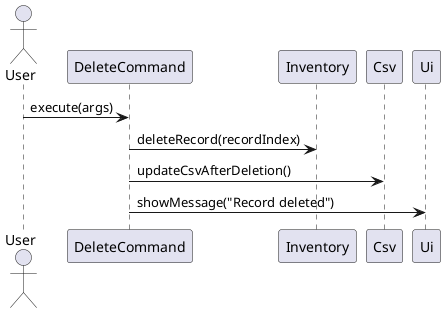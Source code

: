 @startuml
actor User
User -> DeleteCommand : execute(args)
DeleteCommand -> Inventory : deleteRecord(recordIndex)
DeleteCommand -> Csv : updateCsvAfterDeletion()
DeleteCommand -> Ui : showMessage("Record deleted")
@enduml
